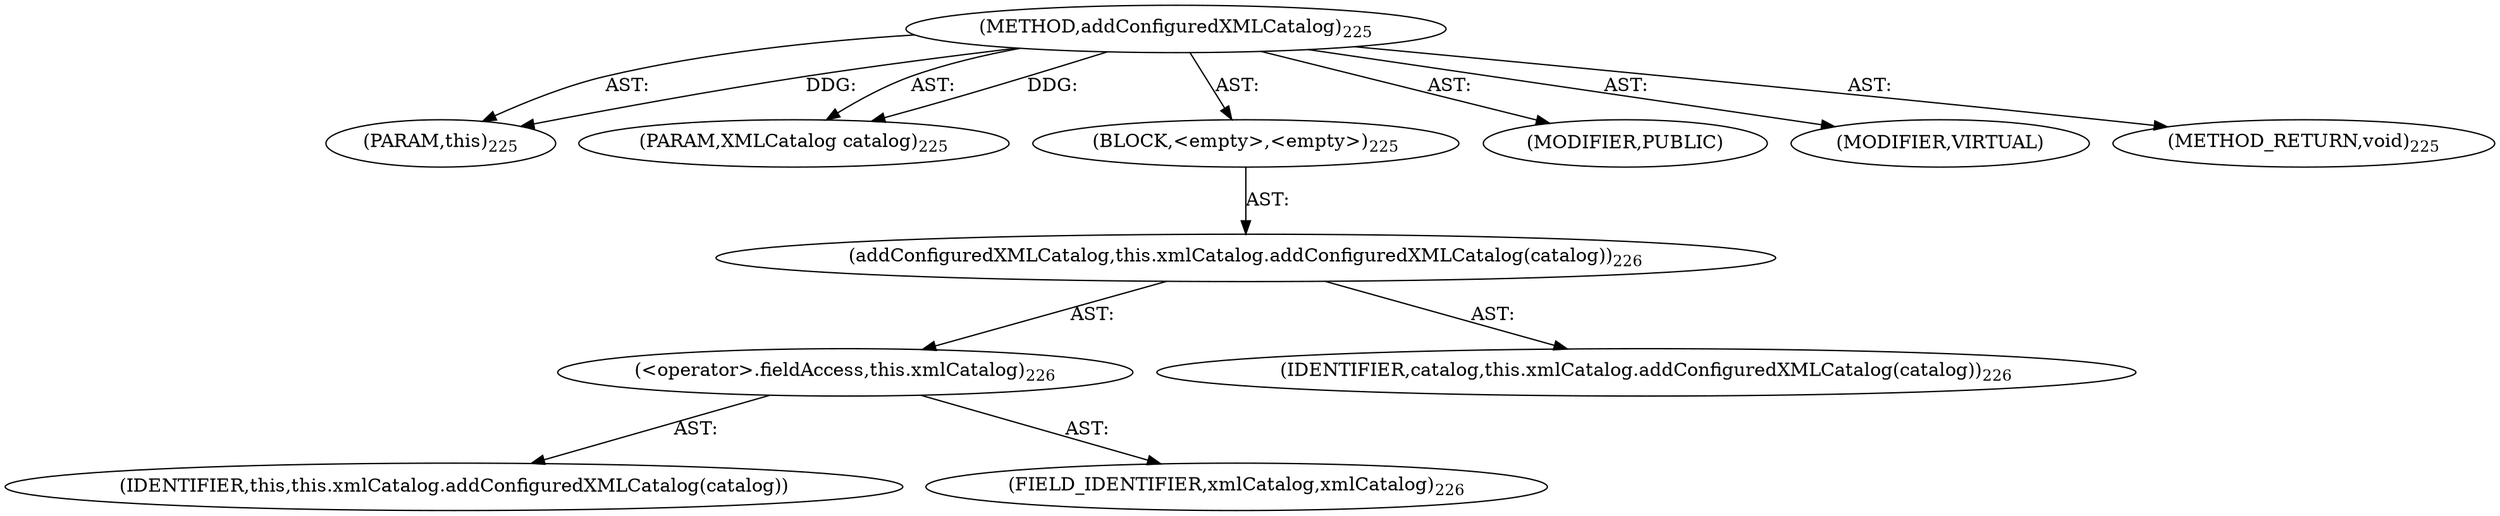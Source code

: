 digraph "addConfiguredXMLCatalog" {  
"111669149704" [label = <(METHOD,addConfiguredXMLCatalog)<SUB>225</SUB>> ]
"115964117020" [label = <(PARAM,this)<SUB>225</SUB>> ]
"115964117021" [label = <(PARAM,XMLCatalog catalog)<SUB>225</SUB>> ]
"25769803787" [label = <(BLOCK,&lt;empty&gt;,&lt;empty&gt;)<SUB>225</SUB>> ]
"30064771100" [label = <(addConfiguredXMLCatalog,this.xmlCatalog.addConfiguredXMLCatalog(catalog))<SUB>226</SUB>> ]
"30064771101" [label = <(&lt;operator&gt;.fieldAccess,this.xmlCatalog)<SUB>226</SUB>> ]
"68719476785" [label = <(IDENTIFIER,this,this.xmlCatalog.addConfiguredXMLCatalog(catalog))> ]
"55834574860" [label = <(FIELD_IDENTIFIER,xmlCatalog,xmlCatalog)<SUB>226</SUB>> ]
"68719476786" [label = <(IDENTIFIER,catalog,this.xmlCatalog.addConfiguredXMLCatalog(catalog))<SUB>226</SUB>> ]
"133143986207" [label = <(MODIFIER,PUBLIC)> ]
"133143986208" [label = <(MODIFIER,VIRTUAL)> ]
"128849018888" [label = <(METHOD_RETURN,void)<SUB>225</SUB>> ]
  "111669149704" -> "115964117020"  [ label = "AST: "] 
  "111669149704" -> "115964117021"  [ label = "AST: "] 
  "111669149704" -> "25769803787"  [ label = "AST: "] 
  "111669149704" -> "133143986207"  [ label = "AST: "] 
  "111669149704" -> "133143986208"  [ label = "AST: "] 
  "111669149704" -> "128849018888"  [ label = "AST: "] 
  "25769803787" -> "30064771100"  [ label = "AST: "] 
  "30064771100" -> "30064771101"  [ label = "AST: "] 
  "30064771100" -> "68719476786"  [ label = "AST: "] 
  "30064771101" -> "68719476785"  [ label = "AST: "] 
  "30064771101" -> "55834574860"  [ label = "AST: "] 
  "111669149704" -> "115964117020"  [ label = "DDG: "] 
  "111669149704" -> "115964117021"  [ label = "DDG: "] 
}
